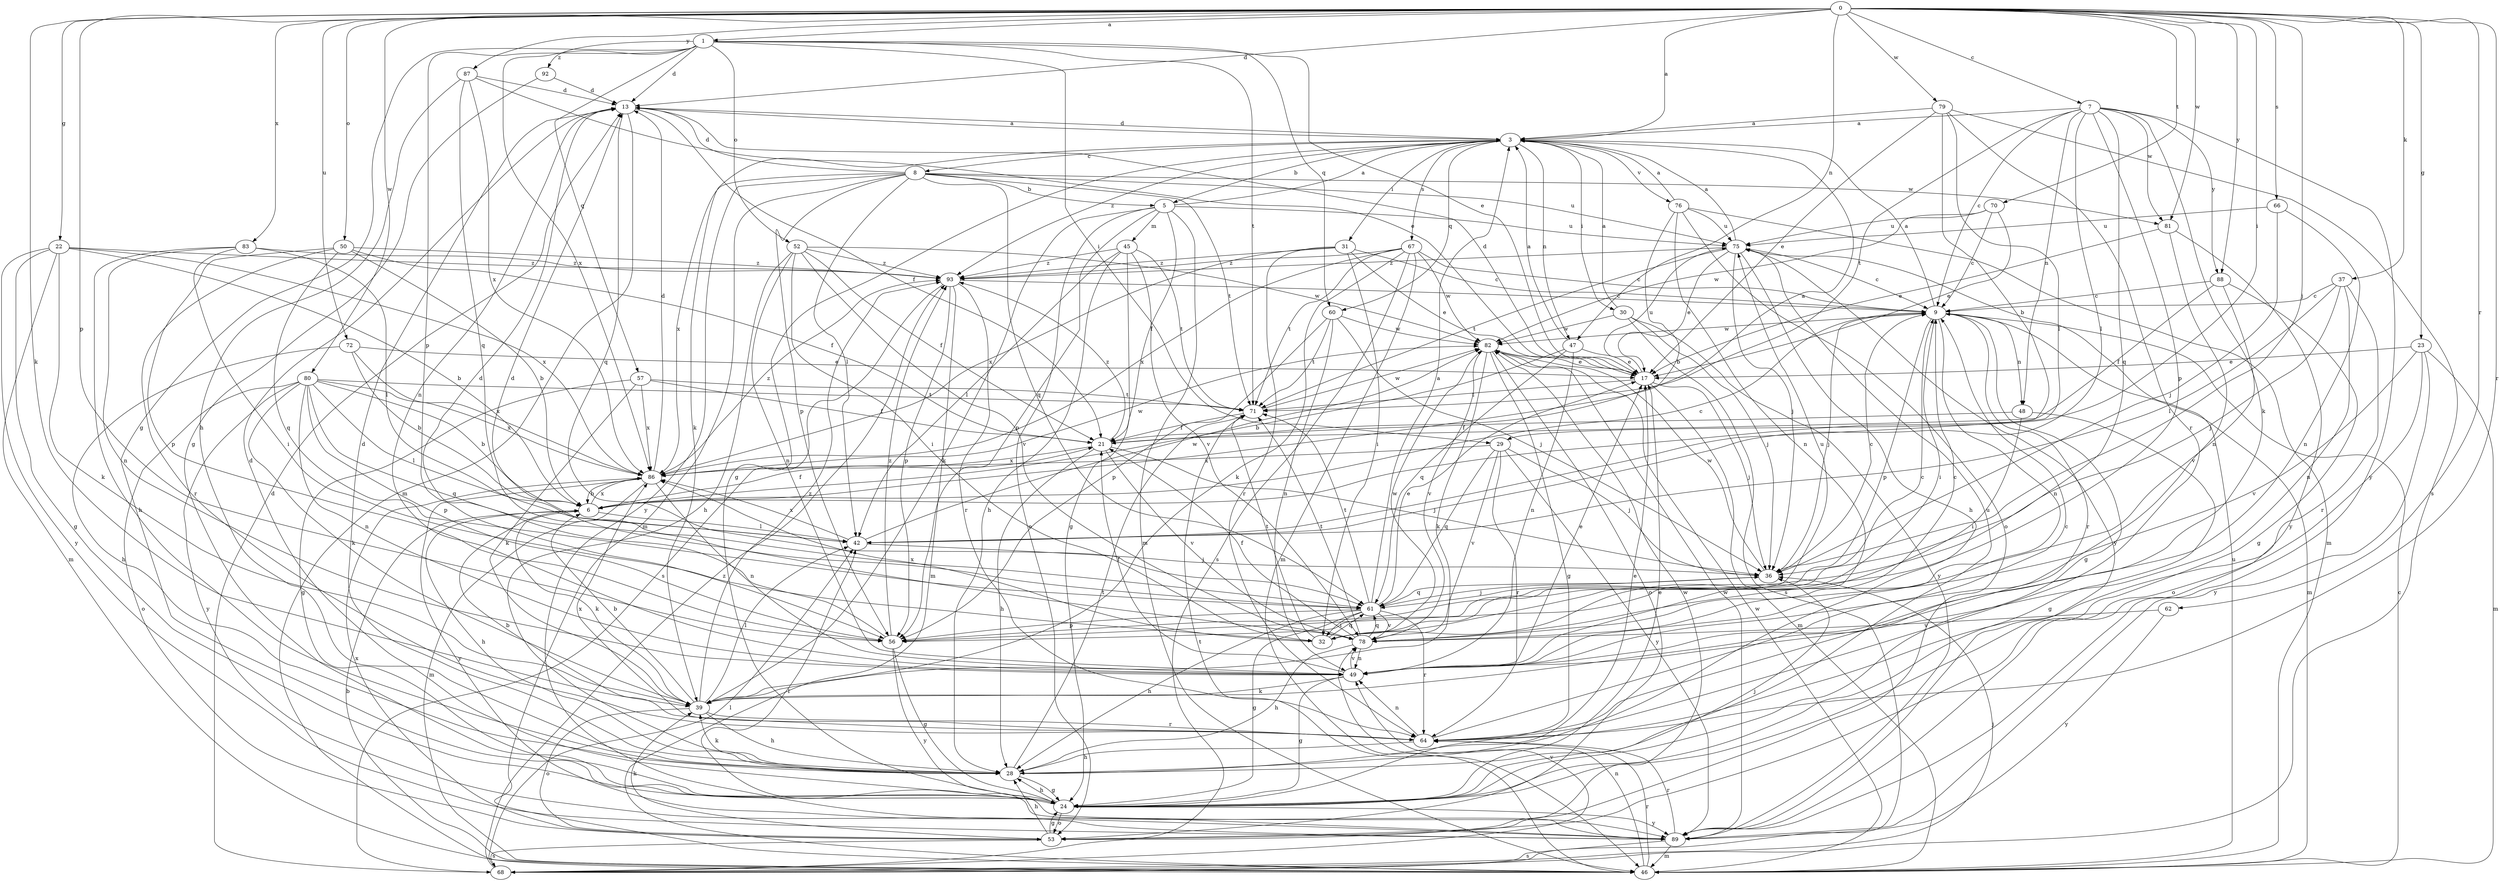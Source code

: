 strict digraph  {
0;
1;
3;
5;
6;
7;
8;
9;
13;
17;
21;
22;
23;
24;
28;
29;
30;
31;
32;
36;
37;
39;
42;
45;
46;
47;
48;
49;
50;
52;
53;
56;
57;
60;
61;
62;
64;
66;
67;
68;
70;
71;
72;
75;
76;
78;
79;
80;
81;
82;
83;
86;
87;
88;
89;
92;
93;
0 -> 1  [label=a];
0 -> 3  [label=a];
0 -> 7  [label=c];
0 -> 13  [label=d];
0 -> 22  [label=g];
0 -> 23  [label=g];
0 -> 29  [label=i];
0 -> 36  [label=j];
0 -> 37  [label=k];
0 -> 39  [label=k];
0 -> 47  [label=n];
0 -> 50  [label=o];
0 -> 56  [label=p];
0 -> 62  [label=r];
0 -> 64  [label=r];
0 -> 66  [label=s];
0 -> 70  [label=t];
0 -> 72  [label=u];
0 -> 79  [label=w];
0 -> 80  [label=w];
0 -> 81  [label=w];
0 -> 83  [label=x];
0 -> 87  [label=y];
0 -> 88  [label=y];
1 -> 13  [label=d];
1 -> 17  [label=e];
1 -> 24  [label=g];
1 -> 29  [label=i];
1 -> 52  [label=o];
1 -> 56  [label=p];
1 -> 57  [label=q];
1 -> 60  [label=q];
1 -> 71  [label=t];
1 -> 86  [label=x];
1 -> 92  [label=z];
3 -> 5  [label=b];
3 -> 8  [label=c];
3 -> 13  [label=d];
3 -> 24  [label=g];
3 -> 30  [label=i];
3 -> 31  [label=i];
3 -> 39  [label=k];
3 -> 47  [label=n];
3 -> 60  [label=q];
3 -> 67  [label=s];
3 -> 76  [label=v];
3 -> 93  [label=z];
5 -> 3  [label=a];
5 -> 21  [label=f];
5 -> 39  [label=k];
5 -> 45  [label=m];
5 -> 46  [label=m];
5 -> 53  [label=o];
5 -> 56  [label=p];
5 -> 75  [label=u];
6 -> 9  [label=c];
6 -> 21  [label=f];
6 -> 28  [label=h];
6 -> 39  [label=k];
6 -> 42  [label=l];
6 -> 86  [label=x];
7 -> 3  [label=a];
7 -> 9  [label=c];
7 -> 39  [label=k];
7 -> 42  [label=l];
7 -> 48  [label=n];
7 -> 56  [label=p];
7 -> 61  [label=q];
7 -> 71  [label=t];
7 -> 81  [label=w];
7 -> 88  [label=y];
7 -> 89  [label=y];
8 -> 5  [label=b];
8 -> 13  [label=d];
8 -> 42  [label=l];
8 -> 46  [label=m];
8 -> 56  [label=p];
8 -> 61  [label=q];
8 -> 71  [label=t];
8 -> 75  [label=u];
8 -> 81  [label=w];
8 -> 86  [label=x];
8 -> 89  [label=y];
9 -> 3  [label=a];
9 -> 24  [label=g];
9 -> 32  [label=i];
9 -> 36  [label=j];
9 -> 46  [label=m];
9 -> 48  [label=n];
9 -> 49  [label=n];
9 -> 56  [label=p];
9 -> 64  [label=r];
9 -> 82  [label=w];
13 -> 3  [label=a];
13 -> 21  [label=f];
13 -> 46  [label=m];
13 -> 49  [label=n];
13 -> 61  [label=q];
17 -> 13  [label=d];
17 -> 36  [label=j];
17 -> 46  [label=m];
17 -> 71  [label=t];
17 -> 75  [label=u];
21 -> 3  [label=a];
21 -> 28  [label=h];
21 -> 36  [label=j];
21 -> 78  [label=v];
21 -> 86  [label=x];
21 -> 93  [label=z];
22 -> 6  [label=b];
22 -> 24  [label=g];
22 -> 39  [label=k];
22 -> 46  [label=m];
22 -> 86  [label=x];
22 -> 89  [label=y];
22 -> 93  [label=z];
23 -> 17  [label=e];
23 -> 46  [label=m];
23 -> 53  [label=o];
23 -> 78  [label=v];
23 -> 89  [label=y];
24 -> 13  [label=d];
24 -> 17  [label=e];
24 -> 28  [label=h];
24 -> 36  [label=j];
24 -> 53  [label=o];
24 -> 89  [label=y];
28 -> 13  [label=d];
28 -> 17  [label=e];
28 -> 24  [label=g];
28 -> 39  [label=k];
28 -> 71  [label=t];
28 -> 75  [label=u];
29 -> 36  [label=j];
29 -> 61  [label=q];
29 -> 64  [label=r];
29 -> 78  [label=v];
29 -> 86  [label=x];
29 -> 89  [label=y];
30 -> 3  [label=a];
30 -> 36  [label=j];
30 -> 68  [label=s];
30 -> 82  [label=w];
30 -> 89  [label=y];
31 -> 9  [label=c];
31 -> 17  [label=e];
31 -> 32  [label=i];
31 -> 64  [label=r];
31 -> 86  [label=x];
31 -> 93  [label=z];
32 -> 9  [label=c];
32 -> 61  [label=q];
32 -> 71  [label=t];
32 -> 82  [label=w];
32 -> 86  [label=x];
36 -> 9  [label=c];
36 -> 61  [label=q];
36 -> 82  [label=w];
37 -> 9  [label=c];
37 -> 36  [label=j];
37 -> 42  [label=l];
37 -> 49  [label=n];
37 -> 64  [label=r];
39 -> 6  [label=b];
39 -> 28  [label=h];
39 -> 42  [label=l];
39 -> 53  [label=o];
39 -> 64  [label=r];
39 -> 93  [label=z];
42 -> 36  [label=j];
42 -> 82  [label=w];
42 -> 86  [label=x];
45 -> 24  [label=g];
45 -> 28  [label=h];
45 -> 42  [label=l];
45 -> 71  [label=t];
45 -> 78  [label=v];
45 -> 93  [label=z];
46 -> 6  [label=b];
46 -> 9  [label=c];
46 -> 49  [label=n];
46 -> 64  [label=r];
46 -> 71  [label=t];
46 -> 75  [label=u];
46 -> 82  [label=w];
47 -> 3  [label=a];
47 -> 6  [label=b];
47 -> 17  [label=e];
47 -> 49  [label=n];
47 -> 61  [label=q];
48 -> 21  [label=f];
48 -> 24  [label=g];
48 -> 32  [label=i];
49 -> 17  [label=e];
49 -> 21  [label=f];
49 -> 24  [label=g];
49 -> 39  [label=k];
49 -> 78  [label=v];
50 -> 6  [label=b];
50 -> 21  [label=f];
50 -> 56  [label=p];
50 -> 61  [label=q];
50 -> 64  [label=r];
50 -> 93  [label=z];
52 -> 21  [label=f];
52 -> 28  [label=h];
52 -> 32  [label=i];
52 -> 49  [label=n];
52 -> 78  [label=v];
52 -> 82  [label=w];
52 -> 93  [label=z];
53 -> 24  [label=g];
53 -> 28  [label=h];
53 -> 39  [label=k];
53 -> 68  [label=s];
53 -> 82  [label=w];
53 -> 86  [label=x];
56 -> 13  [label=d];
56 -> 24  [label=g];
56 -> 75  [label=u];
56 -> 89  [label=y];
56 -> 93  [label=z];
57 -> 21  [label=f];
57 -> 24  [label=g];
57 -> 39  [label=k];
57 -> 71  [label=t];
57 -> 86  [label=x];
60 -> 36  [label=j];
60 -> 49  [label=n];
60 -> 56  [label=p];
60 -> 71  [label=t];
60 -> 82  [label=w];
61 -> 3  [label=a];
61 -> 17  [label=e];
61 -> 24  [label=g];
61 -> 28  [label=h];
61 -> 32  [label=i];
61 -> 36  [label=j];
61 -> 56  [label=p];
61 -> 64  [label=r];
61 -> 71  [label=t];
61 -> 78  [label=v];
62 -> 78  [label=v];
62 -> 89  [label=y];
64 -> 6  [label=b];
64 -> 9  [label=c];
64 -> 28  [label=h];
64 -> 49  [label=n];
64 -> 86  [label=x];
66 -> 36  [label=j];
66 -> 49  [label=n];
66 -> 75  [label=u];
67 -> 9  [label=c];
67 -> 39  [label=k];
67 -> 46  [label=m];
67 -> 68  [label=s];
67 -> 71  [label=t];
67 -> 82  [label=w];
67 -> 86  [label=x];
67 -> 93  [label=z];
68 -> 13  [label=d];
68 -> 36  [label=j];
68 -> 42  [label=l];
68 -> 78  [label=v];
68 -> 93  [label=z];
70 -> 9  [label=c];
70 -> 17  [label=e];
70 -> 75  [label=u];
70 -> 82  [label=w];
71 -> 21  [label=f];
71 -> 82  [label=w];
72 -> 6  [label=b];
72 -> 17  [label=e];
72 -> 28  [label=h];
72 -> 86  [label=x];
75 -> 3  [label=a];
75 -> 9  [label=c];
75 -> 17  [label=e];
75 -> 28  [label=h];
75 -> 36  [label=j];
75 -> 71  [label=t];
75 -> 89  [label=y];
75 -> 93  [label=z];
76 -> 3  [label=a];
76 -> 6  [label=b];
76 -> 46  [label=m];
76 -> 49  [label=n];
76 -> 53  [label=o];
76 -> 75  [label=u];
78 -> 9  [label=c];
78 -> 13  [label=d];
78 -> 21  [label=f];
78 -> 28  [label=h];
78 -> 49  [label=n];
78 -> 61  [label=q];
78 -> 71  [label=t];
79 -> 3  [label=a];
79 -> 6  [label=b];
79 -> 17  [label=e];
79 -> 42  [label=l];
79 -> 64  [label=r];
79 -> 68  [label=s];
80 -> 6  [label=b];
80 -> 39  [label=k];
80 -> 42  [label=l];
80 -> 49  [label=n];
80 -> 53  [label=o];
80 -> 56  [label=p];
80 -> 61  [label=q];
80 -> 71  [label=t];
80 -> 86  [label=x];
80 -> 89  [label=y];
81 -> 17  [label=e];
81 -> 49  [label=n];
81 -> 89  [label=y];
82 -> 17  [label=e];
82 -> 24  [label=g];
82 -> 39  [label=k];
82 -> 53  [label=o];
82 -> 78  [label=v];
83 -> 28  [label=h];
83 -> 32  [label=i];
83 -> 42  [label=l];
83 -> 49  [label=n];
83 -> 93  [label=z];
86 -> 6  [label=b];
86 -> 13  [label=d];
86 -> 46  [label=m];
86 -> 49  [label=n];
86 -> 82  [label=w];
86 -> 89  [label=y];
86 -> 93  [label=z];
87 -> 13  [label=d];
87 -> 17  [label=e];
87 -> 28  [label=h];
87 -> 61  [label=q];
87 -> 86  [label=x];
88 -> 9  [label=c];
88 -> 21  [label=f];
88 -> 24  [label=g];
88 -> 78  [label=v];
89 -> 42  [label=l];
89 -> 46  [label=m];
89 -> 64  [label=r];
89 -> 68  [label=s];
89 -> 82  [label=w];
92 -> 13  [label=d];
92 -> 24  [label=g];
93 -> 9  [label=c];
93 -> 46  [label=m];
93 -> 56  [label=p];
93 -> 64  [label=r];
93 -> 68  [label=s];
}

